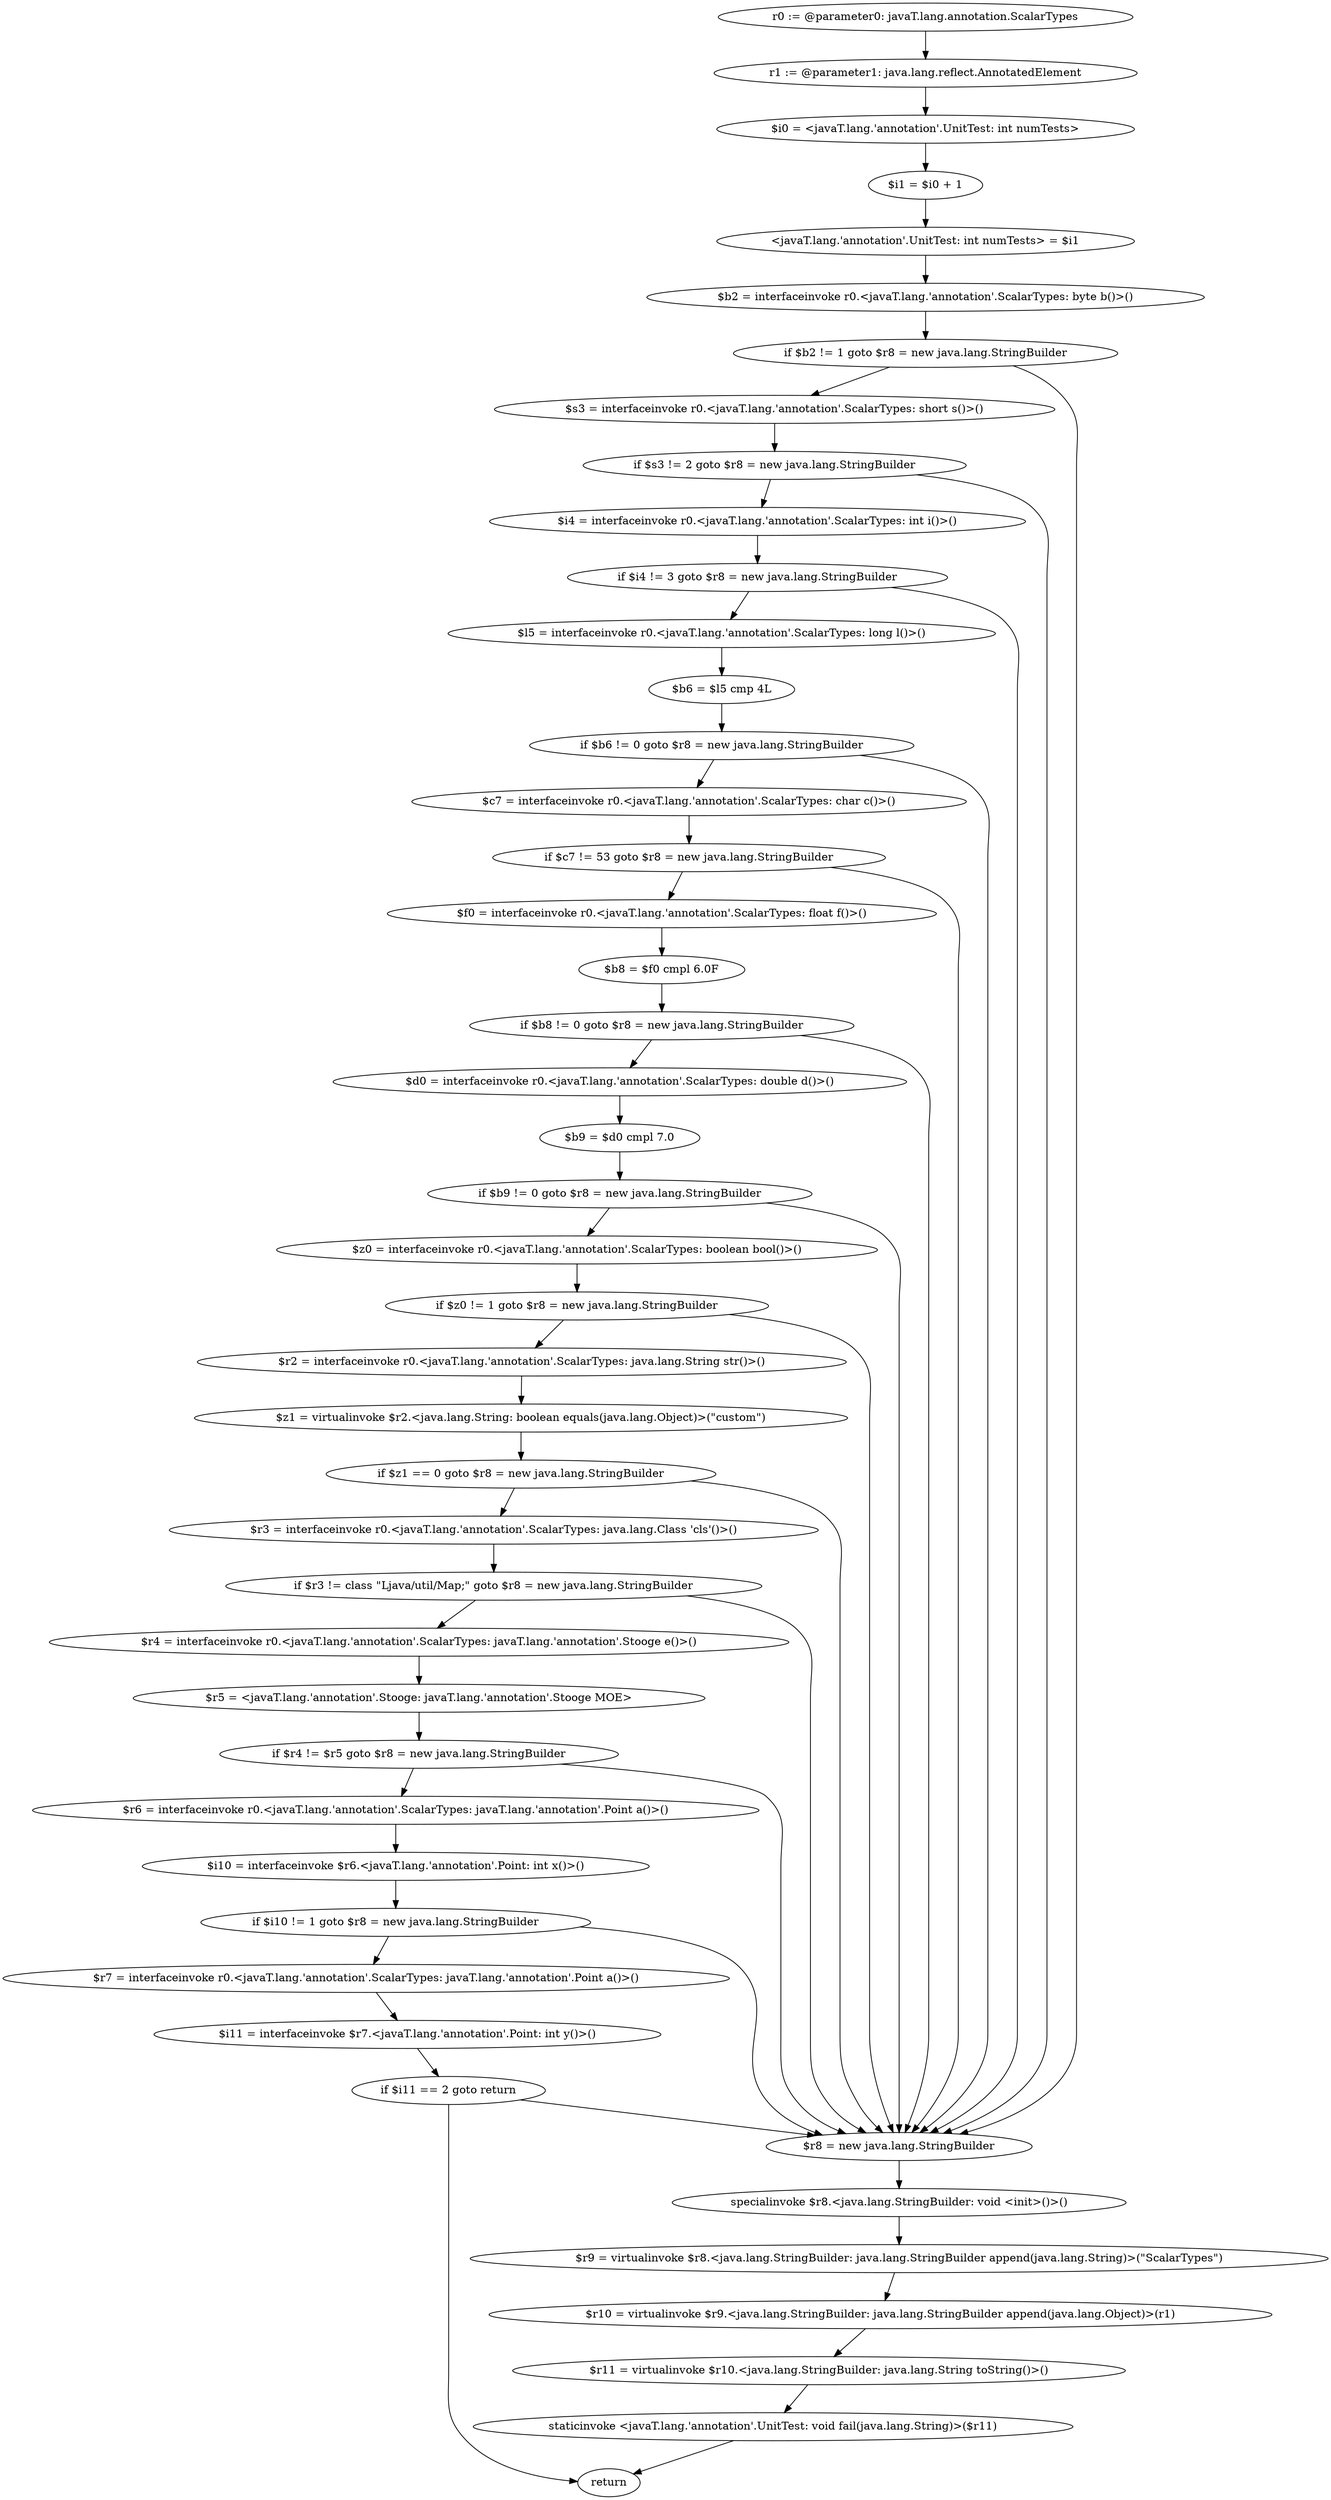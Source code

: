 digraph "unitGraph" {
    "r0 := @parameter0: javaT.lang.annotation.ScalarTypes"
    "r1 := @parameter1: java.lang.reflect.AnnotatedElement"
    "$i0 = <javaT.lang.'annotation'.UnitTest: int numTests>"
    "$i1 = $i0 + 1"
    "<javaT.lang.'annotation'.UnitTest: int numTests> = $i1"
    "$b2 = interfaceinvoke r0.<javaT.lang.'annotation'.ScalarTypes: byte b()>()"
    "if $b2 != 1 goto $r8 = new java.lang.StringBuilder"
    "$s3 = interfaceinvoke r0.<javaT.lang.'annotation'.ScalarTypes: short s()>()"
    "if $s3 != 2 goto $r8 = new java.lang.StringBuilder"
    "$i4 = interfaceinvoke r0.<javaT.lang.'annotation'.ScalarTypes: int i()>()"
    "if $i4 != 3 goto $r8 = new java.lang.StringBuilder"
    "$l5 = interfaceinvoke r0.<javaT.lang.'annotation'.ScalarTypes: long l()>()"
    "$b6 = $l5 cmp 4L"
    "if $b6 != 0 goto $r8 = new java.lang.StringBuilder"
    "$c7 = interfaceinvoke r0.<javaT.lang.'annotation'.ScalarTypes: char c()>()"
    "if $c7 != 53 goto $r8 = new java.lang.StringBuilder"
    "$f0 = interfaceinvoke r0.<javaT.lang.'annotation'.ScalarTypes: float f()>()"
    "$b8 = $f0 cmpl 6.0F"
    "if $b8 != 0 goto $r8 = new java.lang.StringBuilder"
    "$d0 = interfaceinvoke r0.<javaT.lang.'annotation'.ScalarTypes: double d()>()"
    "$b9 = $d0 cmpl 7.0"
    "if $b9 != 0 goto $r8 = new java.lang.StringBuilder"
    "$z0 = interfaceinvoke r0.<javaT.lang.'annotation'.ScalarTypes: boolean bool()>()"
    "if $z0 != 1 goto $r8 = new java.lang.StringBuilder"
    "$r2 = interfaceinvoke r0.<javaT.lang.'annotation'.ScalarTypes: java.lang.String str()>()"
    "$z1 = virtualinvoke $r2.<java.lang.String: boolean equals(java.lang.Object)>(\"custom\")"
    "if $z1 == 0 goto $r8 = new java.lang.StringBuilder"
    "$r3 = interfaceinvoke r0.<javaT.lang.'annotation'.ScalarTypes: java.lang.Class 'cls'()>()"
    "if $r3 != class \"Ljava/util/Map;\" goto $r8 = new java.lang.StringBuilder"
    "$r4 = interfaceinvoke r0.<javaT.lang.'annotation'.ScalarTypes: javaT.lang.'annotation'.Stooge e()>()"
    "$r5 = <javaT.lang.'annotation'.Stooge: javaT.lang.'annotation'.Stooge MOE>"
    "if $r4 != $r5 goto $r8 = new java.lang.StringBuilder"
    "$r6 = interfaceinvoke r0.<javaT.lang.'annotation'.ScalarTypes: javaT.lang.'annotation'.Point a()>()"
    "$i10 = interfaceinvoke $r6.<javaT.lang.'annotation'.Point: int x()>()"
    "if $i10 != 1 goto $r8 = new java.lang.StringBuilder"
    "$r7 = interfaceinvoke r0.<javaT.lang.'annotation'.ScalarTypes: javaT.lang.'annotation'.Point a()>()"
    "$i11 = interfaceinvoke $r7.<javaT.lang.'annotation'.Point: int y()>()"
    "if $i11 == 2 goto return"
    "$r8 = new java.lang.StringBuilder"
    "specialinvoke $r8.<java.lang.StringBuilder: void <init>()>()"
    "$r9 = virtualinvoke $r8.<java.lang.StringBuilder: java.lang.StringBuilder append(java.lang.String)>(\"ScalarTypes\")"
    "$r10 = virtualinvoke $r9.<java.lang.StringBuilder: java.lang.StringBuilder append(java.lang.Object)>(r1)"
    "$r11 = virtualinvoke $r10.<java.lang.StringBuilder: java.lang.String toString()>()"
    "staticinvoke <javaT.lang.'annotation'.UnitTest: void fail(java.lang.String)>($r11)"
    "return"
    "r0 := @parameter0: javaT.lang.annotation.ScalarTypes"->"r1 := @parameter1: java.lang.reflect.AnnotatedElement";
    "r1 := @parameter1: java.lang.reflect.AnnotatedElement"->"$i0 = <javaT.lang.'annotation'.UnitTest: int numTests>";
    "$i0 = <javaT.lang.'annotation'.UnitTest: int numTests>"->"$i1 = $i0 + 1";
    "$i1 = $i0 + 1"->"<javaT.lang.'annotation'.UnitTest: int numTests> = $i1";
    "<javaT.lang.'annotation'.UnitTest: int numTests> = $i1"->"$b2 = interfaceinvoke r0.<javaT.lang.'annotation'.ScalarTypes: byte b()>()";
    "$b2 = interfaceinvoke r0.<javaT.lang.'annotation'.ScalarTypes: byte b()>()"->"if $b2 != 1 goto $r8 = new java.lang.StringBuilder";
    "if $b2 != 1 goto $r8 = new java.lang.StringBuilder"->"$s3 = interfaceinvoke r0.<javaT.lang.'annotation'.ScalarTypes: short s()>()";
    "if $b2 != 1 goto $r8 = new java.lang.StringBuilder"->"$r8 = new java.lang.StringBuilder";
    "$s3 = interfaceinvoke r0.<javaT.lang.'annotation'.ScalarTypes: short s()>()"->"if $s3 != 2 goto $r8 = new java.lang.StringBuilder";
    "if $s3 != 2 goto $r8 = new java.lang.StringBuilder"->"$i4 = interfaceinvoke r0.<javaT.lang.'annotation'.ScalarTypes: int i()>()";
    "if $s3 != 2 goto $r8 = new java.lang.StringBuilder"->"$r8 = new java.lang.StringBuilder";
    "$i4 = interfaceinvoke r0.<javaT.lang.'annotation'.ScalarTypes: int i()>()"->"if $i4 != 3 goto $r8 = new java.lang.StringBuilder";
    "if $i4 != 3 goto $r8 = new java.lang.StringBuilder"->"$l5 = interfaceinvoke r0.<javaT.lang.'annotation'.ScalarTypes: long l()>()";
    "if $i4 != 3 goto $r8 = new java.lang.StringBuilder"->"$r8 = new java.lang.StringBuilder";
    "$l5 = interfaceinvoke r0.<javaT.lang.'annotation'.ScalarTypes: long l()>()"->"$b6 = $l5 cmp 4L";
    "$b6 = $l5 cmp 4L"->"if $b6 != 0 goto $r8 = new java.lang.StringBuilder";
    "if $b6 != 0 goto $r8 = new java.lang.StringBuilder"->"$c7 = interfaceinvoke r0.<javaT.lang.'annotation'.ScalarTypes: char c()>()";
    "if $b6 != 0 goto $r8 = new java.lang.StringBuilder"->"$r8 = new java.lang.StringBuilder";
    "$c7 = interfaceinvoke r0.<javaT.lang.'annotation'.ScalarTypes: char c()>()"->"if $c7 != 53 goto $r8 = new java.lang.StringBuilder";
    "if $c7 != 53 goto $r8 = new java.lang.StringBuilder"->"$f0 = interfaceinvoke r0.<javaT.lang.'annotation'.ScalarTypes: float f()>()";
    "if $c7 != 53 goto $r8 = new java.lang.StringBuilder"->"$r8 = new java.lang.StringBuilder";
    "$f0 = interfaceinvoke r0.<javaT.lang.'annotation'.ScalarTypes: float f()>()"->"$b8 = $f0 cmpl 6.0F";
    "$b8 = $f0 cmpl 6.0F"->"if $b8 != 0 goto $r8 = new java.lang.StringBuilder";
    "if $b8 != 0 goto $r8 = new java.lang.StringBuilder"->"$d0 = interfaceinvoke r0.<javaT.lang.'annotation'.ScalarTypes: double d()>()";
    "if $b8 != 0 goto $r8 = new java.lang.StringBuilder"->"$r8 = new java.lang.StringBuilder";
    "$d0 = interfaceinvoke r0.<javaT.lang.'annotation'.ScalarTypes: double d()>()"->"$b9 = $d0 cmpl 7.0";
    "$b9 = $d0 cmpl 7.0"->"if $b9 != 0 goto $r8 = new java.lang.StringBuilder";
    "if $b9 != 0 goto $r8 = new java.lang.StringBuilder"->"$z0 = interfaceinvoke r0.<javaT.lang.'annotation'.ScalarTypes: boolean bool()>()";
    "if $b9 != 0 goto $r8 = new java.lang.StringBuilder"->"$r8 = new java.lang.StringBuilder";
    "$z0 = interfaceinvoke r0.<javaT.lang.'annotation'.ScalarTypes: boolean bool()>()"->"if $z0 != 1 goto $r8 = new java.lang.StringBuilder";
    "if $z0 != 1 goto $r8 = new java.lang.StringBuilder"->"$r2 = interfaceinvoke r0.<javaT.lang.'annotation'.ScalarTypes: java.lang.String str()>()";
    "if $z0 != 1 goto $r8 = new java.lang.StringBuilder"->"$r8 = new java.lang.StringBuilder";
    "$r2 = interfaceinvoke r0.<javaT.lang.'annotation'.ScalarTypes: java.lang.String str()>()"->"$z1 = virtualinvoke $r2.<java.lang.String: boolean equals(java.lang.Object)>(\"custom\")";
    "$z1 = virtualinvoke $r2.<java.lang.String: boolean equals(java.lang.Object)>(\"custom\")"->"if $z1 == 0 goto $r8 = new java.lang.StringBuilder";
    "if $z1 == 0 goto $r8 = new java.lang.StringBuilder"->"$r3 = interfaceinvoke r0.<javaT.lang.'annotation'.ScalarTypes: java.lang.Class 'cls'()>()";
    "if $z1 == 0 goto $r8 = new java.lang.StringBuilder"->"$r8 = new java.lang.StringBuilder";
    "$r3 = interfaceinvoke r0.<javaT.lang.'annotation'.ScalarTypes: java.lang.Class 'cls'()>()"->"if $r3 != class \"Ljava/util/Map;\" goto $r8 = new java.lang.StringBuilder";
    "if $r3 != class \"Ljava/util/Map;\" goto $r8 = new java.lang.StringBuilder"->"$r4 = interfaceinvoke r0.<javaT.lang.'annotation'.ScalarTypes: javaT.lang.'annotation'.Stooge e()>()";
    "if $r3 != class \"Ljava/util/Map;\" goto $r8 = new java.lang.StringBuilder"->"$r8 = new java.lang.StringBuilder";
    "$r4 = interfaceinvoke r0.<javaT.lang.'annotation'.ScalarTypes: javaT.lang.'annotation'.Stooge e()>()"->"$r5 = <javaT.lang.'annotation'.Stooge: javaT.lang.'annotation'.Stooge MOE>";
    "$r5 = <javaT.lang.'annotation'.Stooge: javaT.lang.'annotation'.Stooge MOE>"->"if $r4 != $r5 goto $r8 = new java.lang.StringBuilder";
    "if $r4 != $r5 goto $r8 = new java.lang.StringBuilder"->"$r6 = interfaceinvoke r0.<javaT.lang.'annotation'.ScalarTypes: javaT.lang.'annotation'.Point a()>()";
    "if $r4 != $r5 goto $r8 = new java.lang.StringBuilder"->"$r8 = new java.lang.StringBuilder";
    "$r6 = interfaceinvoke r0.<javaT.lang.'annotation'.ScalarTypes: javaT.lang.'annotation'.Point a()>()"->"$i10 = interfaceinvoke $r6.<javaT.lang.'annotation'.Point: int x()>()";
    "$i10 = interfaceinvoke $r6.<javaT.lang.'annotation'.Point: int x()>()"->"if $i10 != 1 goto $r8 = new java.lang.StringBuilder";
    "if $i10 != 1 goto $r8 = new java.lang.StringBuilder"->"$r7 = interfaceinvoke r0.<javaT.lang.'annotation'.ScalarTypes: javaT.lang.'annotation'.Point a()>()";
    "if $i10 != 1 goto $r8 = new java.lang.StringBuilder"->"$r8 = new java.lang.StringBuilder";
    "$r7 = interfaceinvoke r0.<javaT.lang.'annotation'.ScalarTypes: javaT.lang.'annotation'.Point a()>()"->"$i11 = interfaceinvoke $r7.<javaT.lang.'annotation'.Point: int y()>()";
    "$i11 = interfaceinvoke $r7.<javaT.lang.'annotation'.Point: int y()>()"->"if $i11 == 2 goto return";
    "if $i11 == 2 goto return"->"$r8 = new java.lang.StringBuilder";
    "if $i11 == 2 goto return"->"return";
    "$r8 = new java.lang.StringBuilder"->"specialinvoke $r8.<java.lang.StringBuilder: void <init>()>()";
    "specialinvoke $r8.<java.lang.StringBuilder: void <init>()>()"->"$r9 = virtualinvoke $r8.<java.lang.StringBuilder: java.lang.StringBuilder append(java.lang.String)>(\"ScalarTypes\")";
    "$r9 = virtualinvoke $r8.<java.lang.StringBuilder: java.lang.StringBuilder append(java.lang.String)>(\"ScalarTypes\")"->"$r10 = virtualinvoke $r9.<java.lang.StringBuilder: java.lang.StringBuilder append(java.lang.Object)>(r1)";
    "$r10 = virtualinvoke $r9.<java.lang.StringBuilder: java.lang.StringBuilder append(java.lang.Object)>(r1)"->"$r11 = virtualinvoke $r10.<java.lang.StringBuilder: java.lang.String toString()>()";
    "$r11 = virtualinvoke $r10.<java.lang.StringBuilder: java.lang.String toString()>()"->"staticinvoke <javaT.lang.'annotation'.UnitTest: void fail(java.lang.String)>($r11)";
    "staticinvoke <javaT.lang.'annotation'.UnitTest: void fail(java.lang.String)>($r11)"->"return";
}
